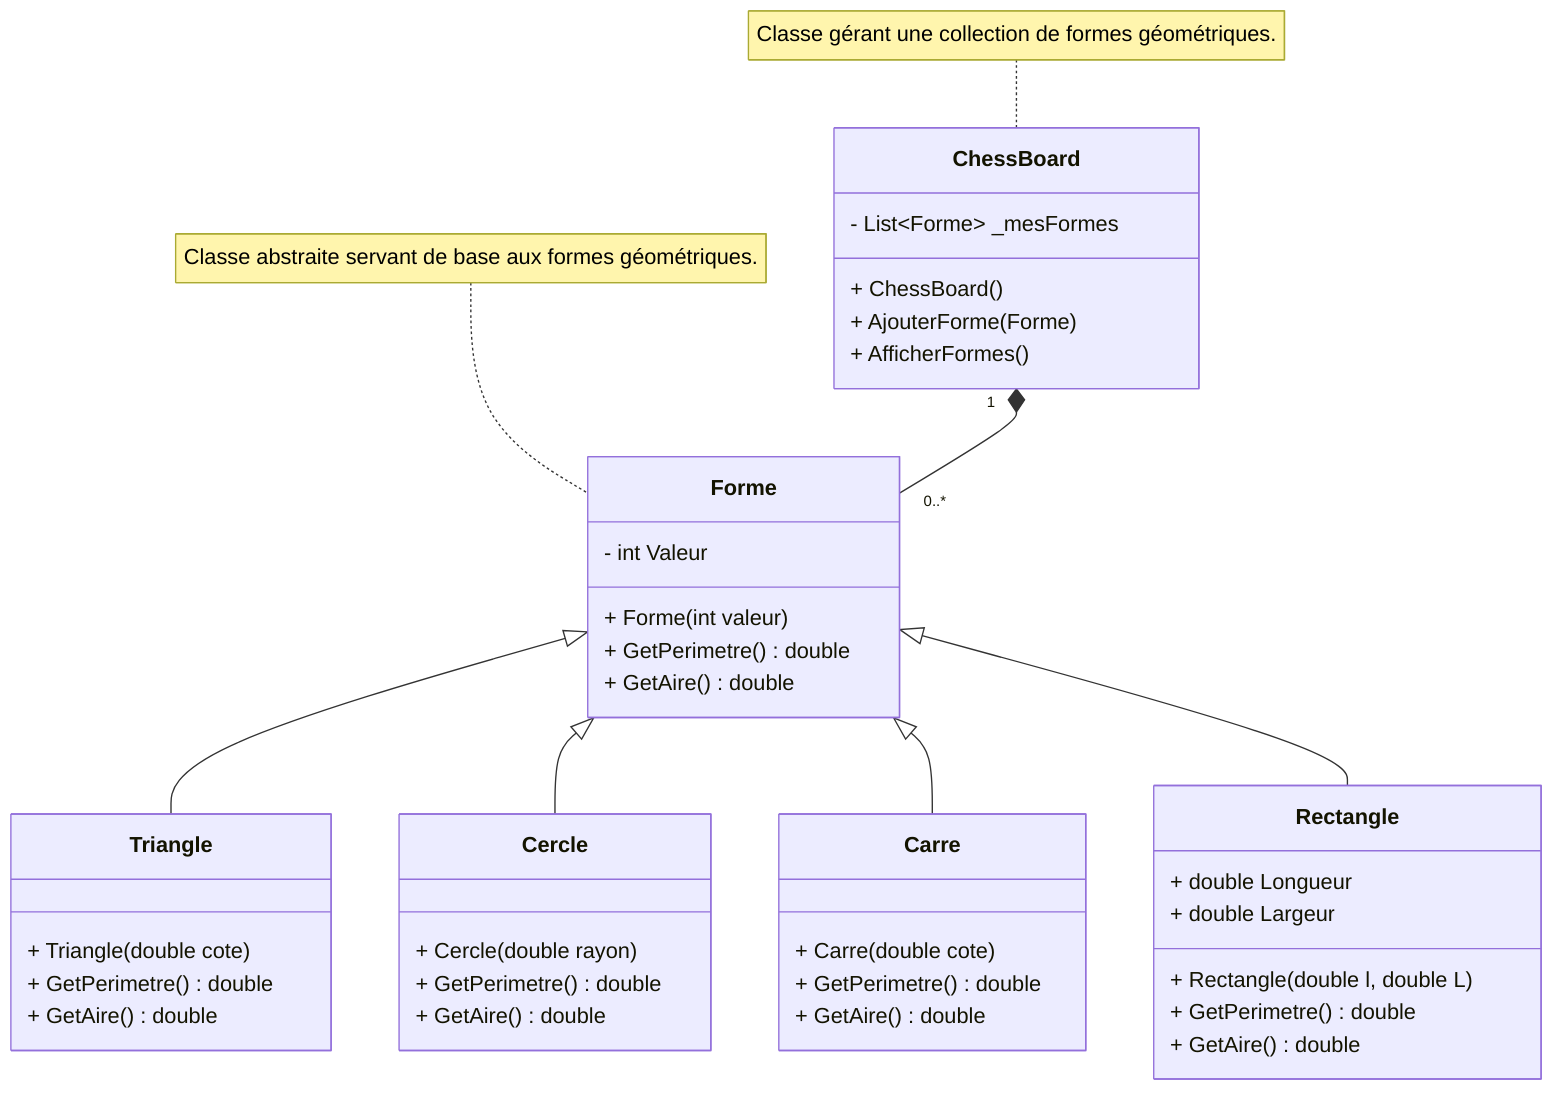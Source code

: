 classDiagram
    class Forme {
        - int Valeur
        + Forme(int valeur)
        + GetPerimetre() double
        + GetAire() double
    }

    class Triangle {
        + Triangle(double cote)
        + GetPerimetre() double
        + GetAire() double
    }

    class Cercle {
        + Cercle(double rayon)
        + GetPerimetre() double
        + GetAire() double
    }

    class Carre {
        + Carre(double cote)
        + GetPerimetre() double
        + GetAire() double
    }

    class Rectangle {
        + double Longueur
        + double Largeur
        + Rectangle(double l, double L)
        + GetPerimetre() double
        + GetAire() double
    }

    class ChessBoard {
        - List~Forme~ _mesFormes
        + ChessBoard()
        + AjouterForme(Forme)
        + AfficherFormes()
    }

%% Héritage des formes
    Forme <|-- Triangle
    Forme <|-- Cercle
    Forme <|-- Carre
    Forme <|-- Rectangle

%% Relation de composition entre ChessBoard et Forme
    ChessBoard "1" *-- "0..*" Forme

%% Notes explicatives
    note for ChessBoard "Classe gérant une collection de formes géométriques."
    note for Forme "Classe abstraite servant de base aux formes géométriques."
